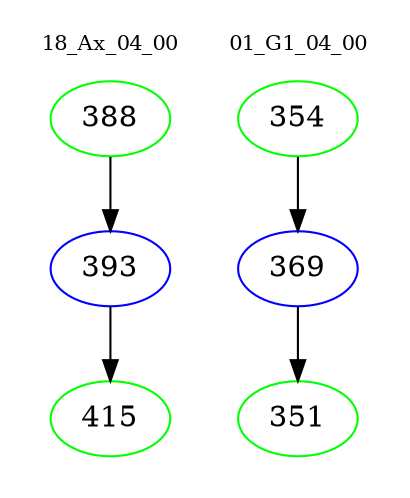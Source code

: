 digraph{
subgraph cluster_0 {
color = white
label = "18_Ax_04_00";
fontsize=10;
T0_388 [label="388", color="green"]
T0_388 -> T0_393 [color="black"]
T0_393 [label="393", color="blue"]
T0_393 -> T0_415 [color="black"]
T0_415 [label="415", color="green"]
}
subgraph cluster_1 {
color = white
label = "01_G1_04_00";
fontsize=10;
T1_354 [label="354", color="green"]
T1_354 -> T1_369 [color="black"]
T1_369 [label="369", color="blue"]
T1_369 -> T1_351 [color="black"]
T1_351 [label="351", color="green"]
}
}
